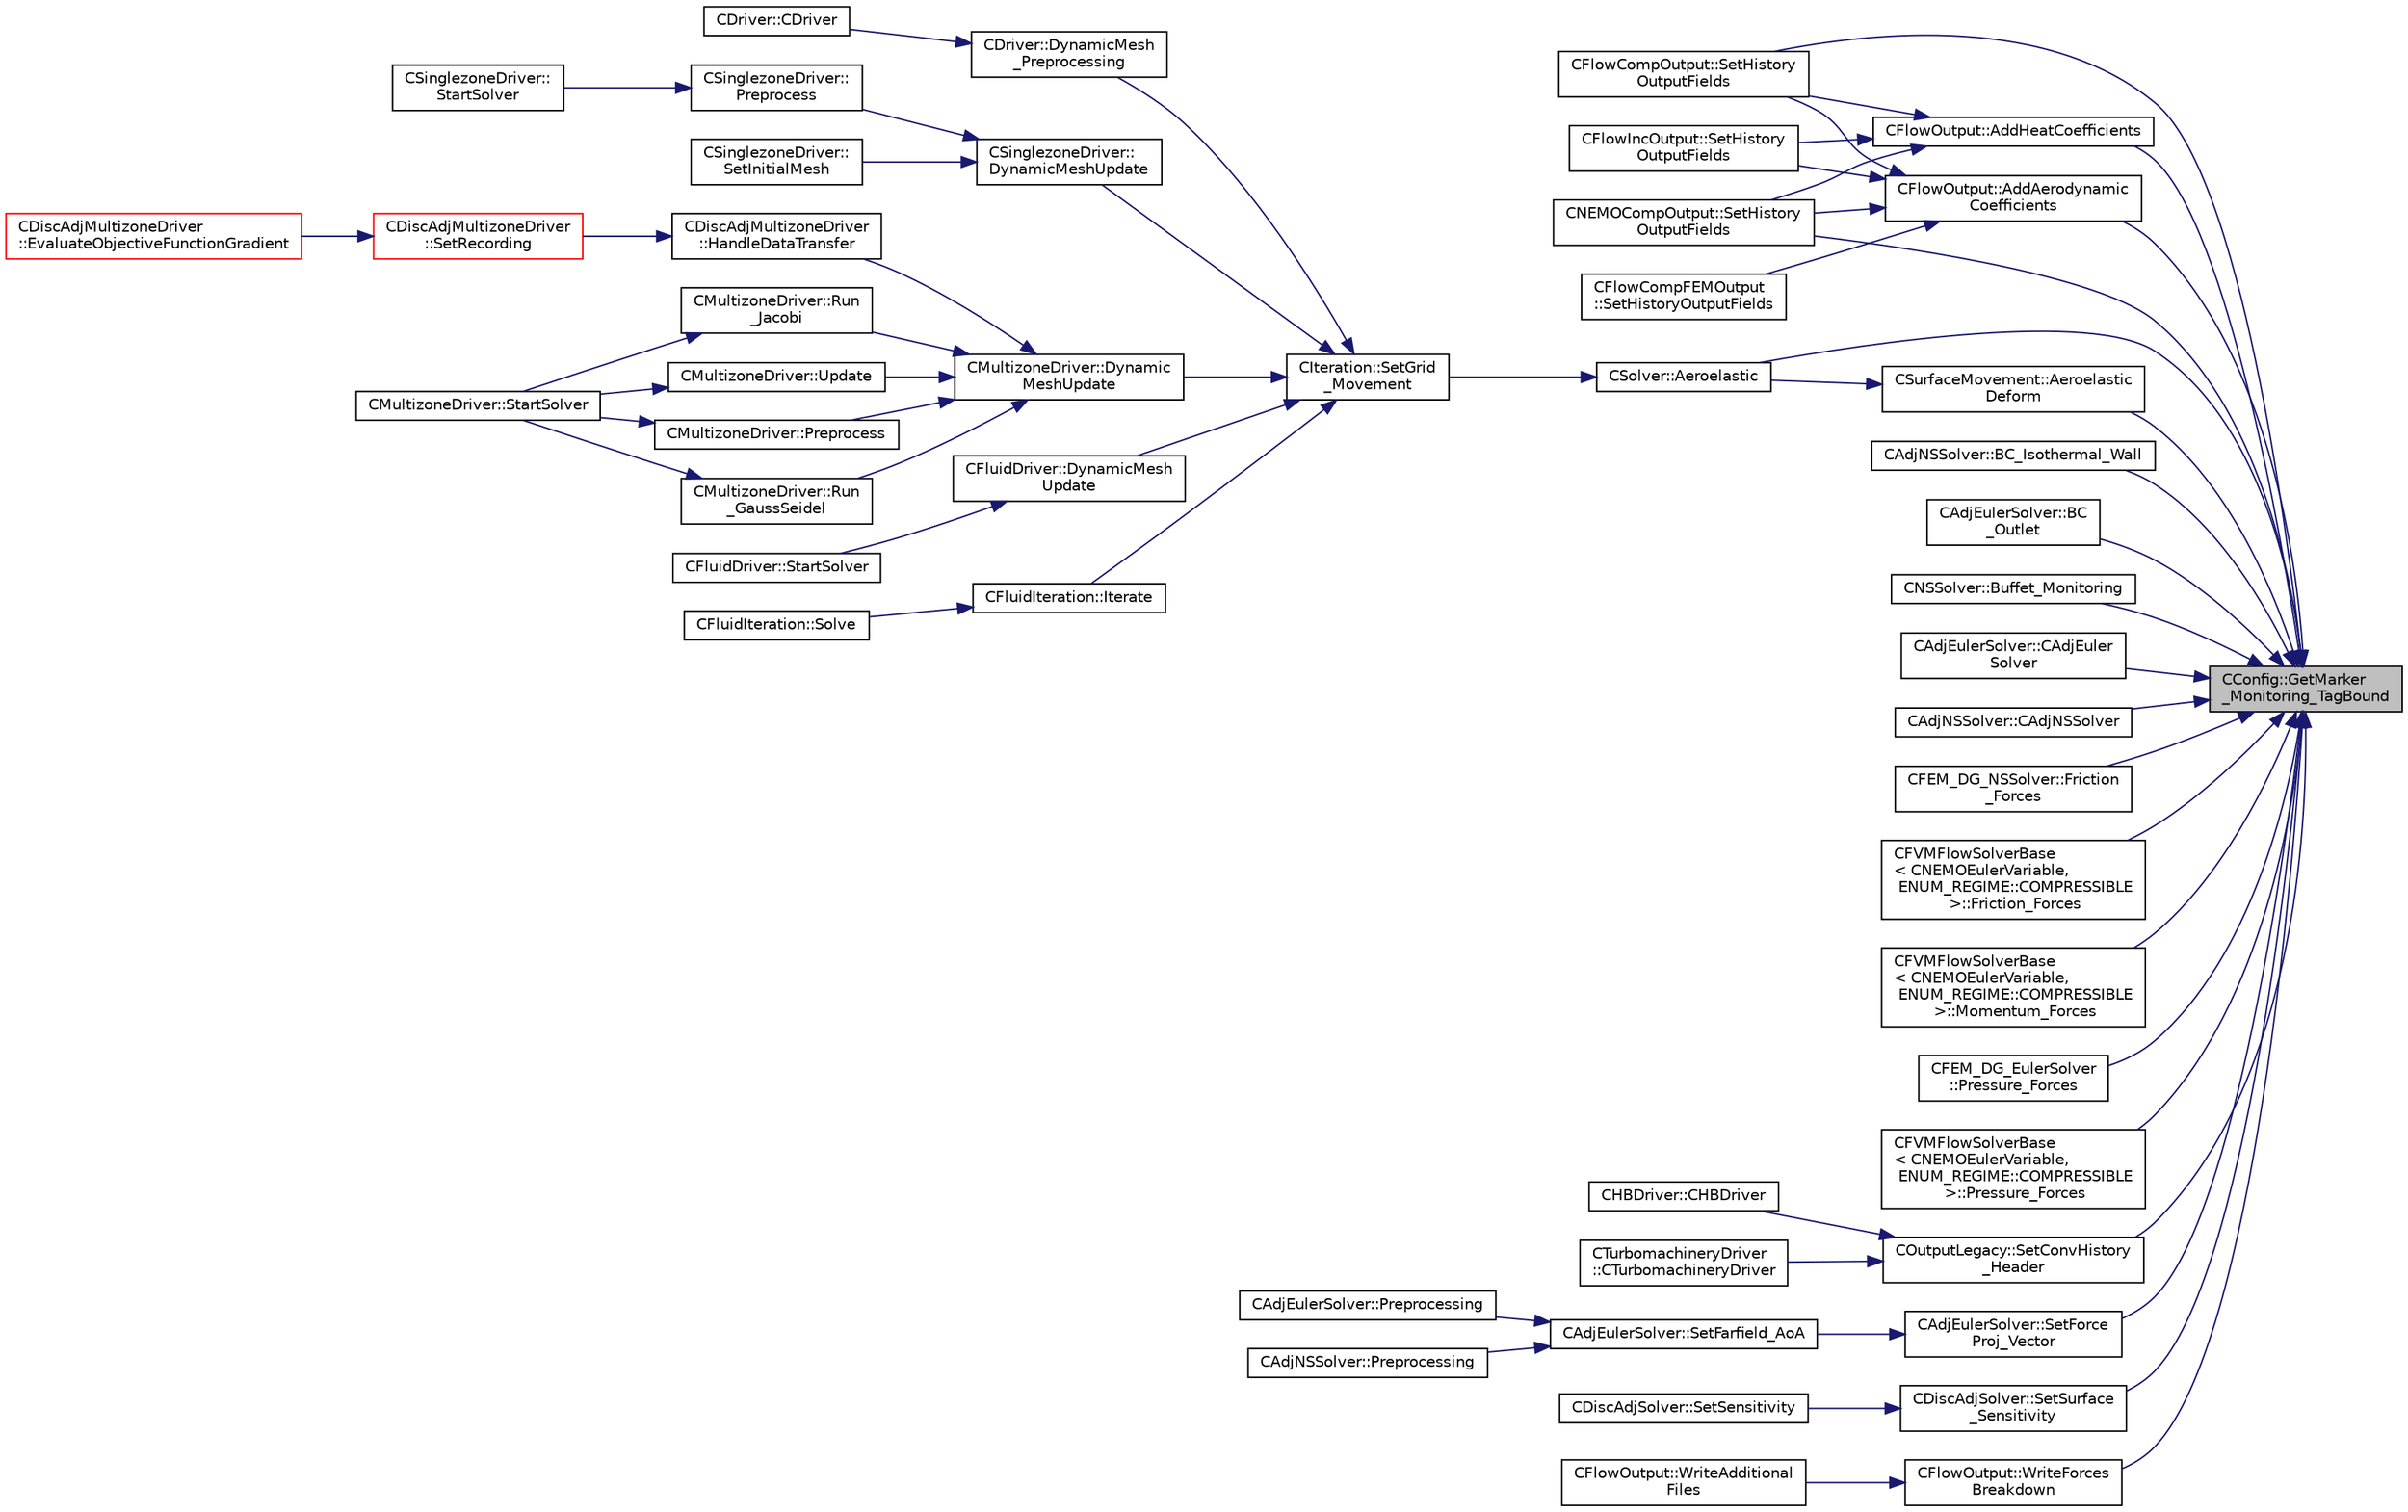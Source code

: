 digraph "CConfig::GetMarker_Monitoring_TagBound"
{
 // LATEX_PDF_SIZE
  edge [fontname="Helvetica",fontsize="10",labelfontname="Helvetica",labelfontsize="10"];
  node [fontname="Helvetica",fontsize="10",shape=record];
  rankdir="RL";
  Node1 [label="CConfig::GetMarker\l_Monitoring_TagBound",height=0.2,width=0.4,color="black", fillcolor="grey75", style="filled", fontcolor="black",tooltip="Get the name of the surface defined in the geometry file."];
  Node1 -> Node2 [dir="back",color="midnightblue",fontsize="10",style="solid",fontname="Helvetica"];
  Node2 [label="CFlowOutput::AddAerodynamic\lCoefficients",height=0.2,width=0.4,color="black", fillcolor="white", style="filled",URL="$classCFlowOutput.html#af6c3e440981fbdb044b2c60bb14b277b",tooltip="Add aerodynamic coefficients as output fields."];
  Node2 -> Node3 [dir="back",color="midnightblue",fontsize="10",style="solid",fontname="Helvetica"];
  Node3 [label="CFlowCompOutput::SetHistory\lOutputFields",height=0.2,width=0.4,color="black", fillcolor="white", style="filled",URL="$classCFlowCompOutput.html#a8b41f117a187a481a89f3dca1841a691",tooltip="Set the available history output fields."];
  Node2 -> Node4 [dir="back",color="midnightblue",fontsize="10",style="solid",fontname="Helvetica"];
  Node4 [label="CNEMOCompOutput::SetHistory\lOutputFields",height=0.2,width=0.4,color="black", fillcolor="white", style="filled",URL="$classCNEMOCompOutput.html#a81950db0223de4d025f01108c3831b9d",tooltip="Set the available history output fields."];
  Node2 -> Node5 [dir="back",color="midnightblue",fontsize="10",style="solid",fontname="Helvetica"];
  Node5 [label="CFlowIncOutput::SetHistory\lOutputFields",height=0.2,width=0.4,color="black", fillcolor="white", style="filled",URL="$classCFlowIncOutput.html#a771011c35b0c004348eab0e60e9ff0a5",tooltip="Set the available history output fields."];
  Node2 -> Node6 [dir="back",color="midnightblue",fontsize="10",style="solid",fontname="Helvetica"];
  Node6 [label="CFlowCompFEMOutput\l::SetHistoryOutputFields",height=0.2,width=0.4,color="black", fillcolor="white", style="filled",URL="$classCFlowCompFEMOutput.html#aa4f39ac53973d19c0ef77c62c4fb3c29",tooltip="Set the available history output fields."];
  Node1 -> Node7 [dir="back",color="midnightblue",fontsize="10",style="solid",fontname="Helvetica"];
  Node7 [label="CFlowOutput::AddHeatCoefficients",height=0.2,width=0.4,color="black", fillcolor="white", style="filled",URL="$classCFlowOutput.html#a02ca59474a25c20660abd64e072b036d",tooltip="Add heat flux coefficients as output fields."];
  Node7 -> Node3 [dir="back",color="midnightblue",fontsize="10",style="solid",fontname="Helvetica"];
  Node7 -> Node4 [dir="back",color="midnightblue",fontsize="10",style="solid",fontname="Helvetica"];
  Node7 -> Node5 [dir="back",color="midnightblue",fontsize="10",style="solid",fontname="Helvetica"];
  Node1 -> Node8 [dir="back",color="midnightblue",fontsize="10",style="solid",fontname="Helvetica"];
  Node8 [label="CSolver::Aeroelastic",height=0.2,width=0.4,color="black", fillcolor="white", style="filled",URL="$classCSolver.html#af130046f03f282501efef2c117af6ced",tooltip="Prepares and solves the aeroelastic equations."];
  Node8 -> Node9 [dir="back",color="midnightblue",fontsize="10",style="solid",fontname="Helvetica"];
  Node9 [label="CIteration::SetGrid\l_Movement",height=0.2,width=0.4,color="black", fillcolor="white", style="filled",URL="$classCIteration.html#a7b36785762f6b0c214569b185b858b6c",tooltip="Updates the positions and grid velocities for dynamic meshes between physical time steps."];
  Node9 -> Node10 [dir="back",color="midnightblue",fontsize="10",style="solid",fontname="Helvetica"];
  Node10 [label="CDriver::DynamicMesh\l_Preprocessing",height=0.2,width=0.4,color="black", fillcolor="white", style="filled",URL="$classCDriver.html#ab130423a20d43ddd4eb0d9cde51c2708",tooltip="GridMovement_Preprocessing."];
  Node10 -> Node11 [dir="back",color="midnightblue",fontsize="10",style="solid",fontname="Helvetica"];
  Node11 [label="CDriver::CDriver",height=0.2,width=0.4,color="black", fillcolor="white", style="filled",URL="$classCDriver.html#a3fca4a013a6efa9bbb38fe78a86b5f3d",tooltip="Constructor of the class."];
  Node9 -> Node12 [dir="back",color="midnightblue",fontsize="10",style="solid",fontname="Helvetica"];
  Node12 [label="CSinglezoneDriver::\lDynamicMeshUpdate",height=0.2,width=0.4,color="black", fillcolor="white", style="filled",URL="$classCSinglezoneDriver.html#a2f88f82c3b958d60452d5513daf5c128",tooltip="Perform a dynamic mesh deformation, included grid velocity computation and the update of the multigri..."];
  Node12 -> Node13 [dir="back",color="midnightblue",fontsize="10",style="solid",fontname="Helvetica"];
  Node13 [label="CSinglezoneDriver::\lPreprocess",height=0.2,width=0.4,color="black", fillcolor="white", style="filled",URL="$classCSinglezoneDriver.html#a0b2c8c9b257915d6b19d72014f3bb82a",tooltip="Preprocess the single-zone iteration."];
  Node13 -> Node14 [dir="back",color="midnightblue",fontsize="10",style="solid",fontname="Helvetica"];
  Node14 [label="CSinglezoneDriver::\lStartSolver",height=0.2,width=0.4,color="black", fillcolor="white", style="filled",URL="$classCSinglezoneDriver.html#ac98c6acfe034381fb3b77c6753c4d734",tooltip="[Overload] Launch the computation for single-zone problems."];
  Node12 -> Node15 [dir="back",color="midnightblue",fontsize="10",style="solid",fontname="Helvetica"];
  Node15 [label="CSinglezoneDriver::\lSetInitialMesh",height=0.2,width=0.4,color="black", fillcolor="white", style="filled",URL="$classCSinglezoneDriver.html#aec7315f833718d3f1ac6c2fb2b2a661b",tooltip="Perform a mesh deformation as initial condition."];
  Node9 -> Node16 [dir="back",color="midnightblue",fontsize="10",style="solid",fontname="Helvetica"];
  Node16 [label="CMultizoneDriver::Dynamic\lMeshUpdate",height=0.2,width=0.4,color="black", fillcolor="white", style="filled",URL="$classCMultizoneDriver.html#a53ec5acb13bb0e897515e098b11b10ac",tooltip="Perform a dynamic mesh deformation, included grid velocity computation and the update of the multigri..."];
  Node16 -> Node17 [dir="back",color="midnightblue",fontsize="10",style="solid",fontname="Helvetica"];
  Node17 [label="CDiscAdjMultizoneDriver\l::HandleDataTransfer",height=0.2,width=0.4,color="black", fillcolor="white", style="filled",URL="$classCDiscAdjMultizoneDriver.html#ab33de05a7a1f77dcf60014a4a35dd4f1",tooltip="Transfer data between zones and update grids when required."];
  Node17 -> Node18 [dir="back",color="midnightblue",fontsize="10",style="solid",fontname="Helvetica"];
  Node18 [label="CDiscAdjMultizoneDriver\l::SetRecording",height=0.2,width=0.4,color="red", fillcolor="white", style="filled",URL="$classCDiscAdjMultizoneDriver.html#a6858d2798084ac58973760b98cbc268d",tooltip="Record one iteration of the primal problem within each zone."];
  Node18 -> Node19 [dir="back",color="midnightblue",fontsize="10",style="solid",fontname="Helvetica"];
  Node19 [label="CDiscAdjMultizoneDriver\l::EvaluateObjectiveFunctionGradient",height=0.2,width=0.4,color="red", fillcolor="white", style="filled",URL="$classCDiscAdjMultizoneDriver.html#a7a644ee8fc2141f2083b91afd2cab856",tooltip="Evaluate the gradient of the objective function and add to \"External\"."];
  Node16 -> Node23 [dir="back",color="midnightblue",fontsize="10",style="solid",fontname="Helvetica"];
  Node23 [label="CMultizoneDriver::Preprocess",height=0.2,width=0.4,color="black", fillcolor="white", style="filled",URL="$classCMultizoneDriver.html#a92c39c3bdad3f83c17e7bdf8acbfe0f7",tooltip="Preprocess the multizone iteration."];
  Node23 -> Node24 [dir="back",color="midnightblue",fontsize="10",style="solid",fontname="Helvetica"];
  Node24 [label="CMultizoneDriver::StartSolver",height=0.2,width=0.4,color="black", fillcolor="white", style="filled",URL="$classCMultizoneDriver.html#a48545e4827cc34298f792995e06d90dd",tooltip="[Overload] Launch the computation for multizone problems."];
  Node16 -> Node25 [dir="back",color="midnightblue",fontsize="10",style="solid",fontname="Helvetica"];
  Node25 [label="CMultizoneDriver::Run\l_GaussSeidel",height=0.2,width=0.4,color="black", fillcolor="white", style="filled",URL="$classCMultizoneDriver.html#a0831675485ec791db4daa926b299caaa",tooltip="Run a Block Gauss-Seidel iteration in all physical zones."];
  Node25 -> Node24 [dir="back",color="midnightblue",fontsize="10",style="solid",fontname="Helvetica"];
  Node16 -> Node26 [dir="back",color="midnightblue",fontsize="10",style="solid",fontname="Helvetica"];
  Node26 [label="CMultizoneDriver::Run\l_Jacobi",height=0.2,width=0.4,color="black", fillcolor="white", style="filled",URL="$classCMultizoneDriver.html#a3fb588b700451ea8c886eab2fc340f2d",tooltip="Run a Block-Jacobi iteration in all physical zones."];
  Node26 -> Node24 [dir="back",color="midnightblue",fontsize="10",style="solid",fontname="Helvetica"];
  Node16 -> Node27 [dir="back",color="midnightblue",fontsize="10",style="solid",fontname="Helvetica"];
  Node27 [label="CMultizoneDriver::Update",height=0.2,width=0.4,color="black", fillcolor="white", style="filled",URL="$classCMultizoneDriver.html#a0bb9caf0b5fea8d01e714577b0974466",tooltip="Update the dual-time solution within multiple zones."];
  Node27 -> Node24 [dir="back",color="midnightblue",fontsize="10",style="solid",fontname="Helvetica"];
  Node9 -> Node28 [dir="back",color="midnightblue",fontsize="10",style="solid",fontname="Helvetica"];
  Node28 [label="CFluidDriver::DynamicMesh\lUpdate",height=0.2,width=0.4,color="black", fillcolor="white", style="filled",URL="$classCFluidDriver.html#a169667db03c0f4e2511d23a8a29280f6",tooltip="Perform a dynamic mesh deformation, included grid velocity computation and the update of the multigri..."];
  Node28 -> Node29 [dir="back",color="midnightblue",fontsize="10",style="solid",fontname="Helvetica"];
  Node29 [label="CFluidDriver::StartSolver",height=0.2,width=0.4,color="black", fillcolor="white", style="filled",URL="$classCFluidDriver.html#aa0139a1e26f43f0154854c9f99ded978",tooltip="Launch the computation for all zones and all physics."];
  Node9 -> Node30 [dir="back",color="midnightblue",fontsize="10",style="solid",fontname="Helvetica"];
  Node30 [label="CFluidIteration::Iterate",height=0.2,width=0.4,color="black", fillcolor="white", style="filled",URL="$classCFluidIteration.html#a9ce0d8765aff42207afcd2c9ab6f71d8",tooltip="Perform a single iteration of the fluid system."];
  Node30 -> Node31 [dir="back",color="midnightblue",fontsize="10",style="solid",fontname="Helvetica"];
  Node31 [label="CFluidIteration::Solve",height=0.2,width=0.4,color="black", fillcolor="white", style="filled",URL="$classCFluidIteration.html#ae4c454356af70246063fdcba4accb068",tooltip="Iterate the fluid system for a number of Inner_Iter iterations."];
  Node1 -> Node32 [dir="back",color="midnightblue",fontsize="10",style="solid",fontname="Helvetica"];
  Node32 [label="CSurfaceMovement::Aeroelastic\lDeform",height=0.2,width=0.4,color="black", fillcolor="white", style="filled",URL="$classCSurfaceMovement.html#a3576789424ca6d19f6510d94f832cbb9",tooltip="Unsteady aeroelastic grid movement by deforming the mesh."];
  Node32 -> Node8 [dir="back",color="midnightblue",fontsize="10",style="solid",fontname="Helvetica"];
  Node1 -> Node33 [dir="back",color="midnightblue",fontsize="10",style="solid",fontname="Helvetica"];
  Node33 [label="CAdjNSSolver::BC_Isothermal_Wall",height=0.2,width=0.4,color="black", fillcolor="white", style="filled",URL="$classCAdjNSSolver.html#a159875229feba5b14c433990e5a89d60",tooltip="Impose via the residual or brute force the Navier-Stokes adjoint boundary condition (heat flux)."];
  Node1 -> Node34 [dir="back",color="midnightblue",fontsize="10",style="solid",fontname="Helvetica"];
  Node34 [label="CAdjEulerSolver::BC\l_Outlet",height=0.2,width=0.4,color="black", fillcolor="white", style="filled",URL="$classCAdjEulerSolver.html#a606732a2540893587de80506c5d0ac70",tooltip="Impose the outlet boundary condition."];
  Node1 -> Node35 [dir="back",color="midnightblue",fontsize="10",style="solid",fontname="Helvetica"];
  Node35 [label="CNSSolver::Buffet_Monitoring",height=0.2,width=0.4,color="black", fillcolor="white", style="filled",URL="$classCNSSolver.html#a4cb9bee803f034c220d6dec914f0923b",tooltip="Compute the buffet sensor."];
  Node1 -> Node36 [dir="back",color="midnightblue",fontsize="10",style="solid",fontname="Helvetica"];
  Node36 [label="CAdjEulerSolver::CAdjEuler\lSolver",height=0.2,width=0.4,color="black", fillcolor="white", style="filled",URL="$classCAdjEulerSolver.html#a0a739888df9436d4707665d152a7af1a",tooltip=" "];
  Node1 -> Node37 [dir="back",color="midnightblue",fontsize="10",style="solid",fontname="Helvetica"];
  Node37 [label="CAdjNSSolver::CAdjNSSolver",height=0.2,width=0.4,color="black", fillcolor="white", style="filled",URL="$classCAdjNSSolver.html#a323f1dc7c0b9fe00d1911eeeea365d46",tooltip=" "];
  Node1 -> Node38 [dir="back",color="midnightblue",fontsize="10",style="solid",fontname="Helvetica"];
  Node38 [label="CFEM_DG_NSSolver::Friction\l_Forces",height=0.2,width=0.4,color="black", fillcolor="white", style="filled",URL="$classCFEM__DG__NSSolver.html#a5118d674e7eb6f4865fb53f6f20eac1c",tooltip="Compute the viscous forces and all the addimensional coefficients."];
  Node1 -> Node39 [dir="back",color="midnightblue",fontsize="10",style="solid",fontname="Helvetica"];
  Node39 [label="CFVMFlowSolverBase\l\< CNEMOEulerVariable,\l ENUM_REGIME::COMPRESSIBLE\l \>::Friction_Forces",height=0.2,width=0.4,color="black", fillcolor="white", style="filled",URL="$classCFVMFlowSolverBase.html#af46a894bd89c2367215f64fa7ea7d02d",tooltip="Compute the viscous forces and all the addimensional coefficients."];
  Node1 -> Node40 [dir="back",color="midnightblue",fontsize="10",style="solid",fontname="Helvetica"];
  Node40 [label="CFVMFlowSolverBase\l\< CNEMOEulerVariable,\l ENUM_REGIME::COMPRESSIBLE\l \>::Momentum_Forces",height=0.2,width=0.4,color="black", fillcolor="white", style="filled",URL="$classCFVMFlowSolverBase.html#a7bb3a79fa71319f9772ffd42d0116760",tooltip="Compute the pressure forces and all the adimensional coefficients."];
  Node1 -> Node41 [dir="back",color="midnightblue",fontsize="10",style="solid",fontname="Helvetica"];
  Node41 [label="CFEM_DG_EulerSolver\l::Pressure_Forces",height=0.2,width=0.4,color="black", fillcolor="white", style="filled",URL="$classCFEM__DG__EulerSolver.html#a218c89d657364d7282515fec1d2453bc",tooltip="Compute the pressure forces and all the adimensional coefficients."];
  Node1 -> Node42 [dir="back",color="midnightblue",fontsize="10",style="solid",fontname="Helvetica"];
  Node42 [label="CFVMFlowSolverBase\l\< CNEMOEulerVariable,\l ENUM_REGIME::COMPRESSIBLE\l \>::Pressure_Forces",height=0.2,width=0.4,color="black", fillcolor="white", style="filled",URL="$classCFVMFlowSolverBase.html#a197fdf8620c3f2b3723c04b213cea284",tooltip="Compute the pressure forces and all the adimensional coefficients."];
  Node1 -> Node43 [dir="back",color="midnightblue",fontsize="10",style="solid",fontname="Helvetica"];
  Node43 [label="COutputLegacy::SetConvHistory\l_Header",height=0.2,width=0.4,color="black", fillcolor="white", style="filled",URL="$classCOutputLegacy.html#a18b50c074872fff05e5be4022c4a54de",tooltip="Write the header of the history file."];
  Node43 -> Node44 [dir="back",color="midnightblue",fontsize="10",style="solid",fontname="Helvetica"];
  Node44 [label="CHBDriver::CHBDriver",height=0.2,width=0.4,color="black", fillcolor="white", style="filled",URL="$classCHBDriver.html#a270d371133771fdd74e613712ef07797",tooltip="Constructor of the class."];
  Node43 -> Node45 [dir="back",color="midnightblue",fontsize="10",style="solid",fontname="Helvetica"];
  Node45 [label="CTurbomachineryDriver\l::CTurbomachineryDriver",height=0.2,width=0.4,color="black", fillcolor="white", style="filled",URL="$classCTurbomachineryDriver.html#a69e22449283c30291cabc99eaad62e63",tooltip="Constructor of the class."];
  Node1 -> Node46 [dir="back",color="midnightblue",fontsize="10",style="solid",fontname="Helvetica"];
  Node46 [label="CAdjEulerSolver::SetForce\lProj_Vector",height=0.2,width=0.4,color="black", fillcolor="white", style="filled",URL="$classCAdjEulerSolver.html#ac2e134ff46b436a33eba9141c89e7e77",tooltip="Created the force projection vector for adjoint boundary conditions."];
  Node46 -> Node47 [dir="back",color="midnightblue",fontsize="10",style="solid",fontname="Helvetica"];
  Node47 [label="CAdjEulerSolver::SetFarfield_AoA",height=0.2,width=0.4,color="black", fillcolor="white", style="filled",URL="$classCAdjEulerSolver.html#a5265a44e6c43dee677c9f26333148432",tooltip="Update the AoA and freestream velocity at the farfield."];
  Node47 -> Node48 [dir="back",color="midnightblue",fontsize="10",style="solid",fontname="Helvetica"];
  Node48 [label="CAdjNSSolver::Preprocessing",height=0.2,width=0.4,color="black", fillcolor="white", style="filled",URL="$classCAdjNSSolver.html#a0669f6fb8ef7cd7800d151d4aff7d3f6",tooltip="Restart residual and compute gradients."];
  Node47 -> Node49 [dir="back",color="midnightblue",fontsize="10",style="solid",fontname="Helvetica"];
  Node49 [label="CAdjEulerSolver::Preprocessing",height=0.2,width=0.4,color="black", fillcolor="white", style="filled",URL="$classCAdjEulerSolver.html#a64baf8c7af6006bdc4ad0919f7c2507a",tooltip="Initialize the residual vectors."];
  Node1 -> Node4 [dir="back",color="midnightblue",fontsize="10",style="solid",fontname="Helvetica"];
  Node1 -> Node3 [dir="back",color="midnightblue",fontsize="10",style="solid",fontname="Helvetica"];
  Node1 -> Node50 [dir="back",color="midnightblue",fontsize="10",style="solid",fontname="Helvetica"];
  Node50 [label="CDiscAdjSolver::SetSurface\l_Sensitivity",height=0.2,width=0.4,color="black", fillcolor="white", style="filled",URL="$classCDiscAdjSolver.html#acc8c82825b69e6ba8f538f01a5070489",tooltip="Set the surface sensitivity."];
  Node50 -> Node51 [dir="back",color="midnightblue",fontsize="10",style="solid",fontname="Helvetica"];
  Node51 [label="CDiscAdjSolver::SetSensitivity",height=0.2,width=0.4,color="black", fillcolor="white", style="filled",URL="$classCDiscAdjSolver.html#a21a12c16fae44dfa916e27cf3a938b31",tooltip="Extract and set the geometrical sensitivity."];
  Node1 -> Node52 [dir="back",color="midnightblue",fontsize="10",style="solid",fontname="Helvetica"];
  Node52 [label="CFlowOutput::WriteForces\lBreakdown",height=0.2,width=0.4,color="black", fillcolor="white", style="filled",URL="$classCFlowOutput.html#aff6a6f11c9f53f559bab9ca94b21cd2a",tooltip="Write the forces breakdown file."];
  Node52 -> Node53 [dir="back",color="midnightblue",fontsize="10",style="solid",fontname="Helvetica"];
  Node53 [label="CFlowOutput::WriteAdditional\lFiles",height=0.2,width=0.4,color="black", fillcolor="white", style="filled",URL="$classCFlowOutput.html#aaac3fb7b2575967b157c306065ab1ea8",tooltip="Write any additional files defined for the current solver."];
}
